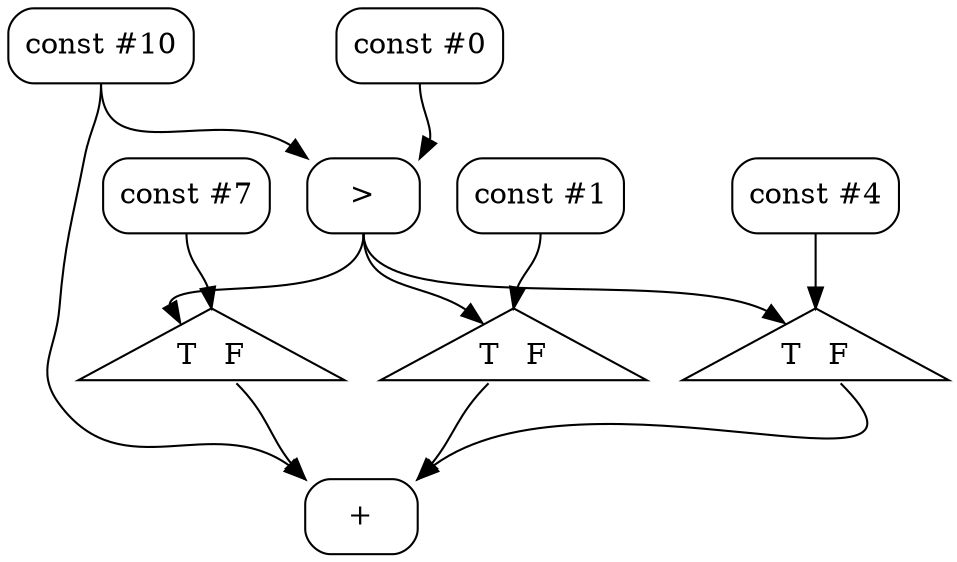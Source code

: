 digraph G{
node [shape=box, style=rounded];
	node [label="const #10"] flowInstConst140223256461256;
node [shape=box, style=rounded];
	node [label="const #4"] flowInstConst140223256458160;
node [shape=box, style=rounded];
	node [label="const #0"] flowInstConst140223256459240;
node [shape=box, style=rounded];
	node [label=">"] flowInstBinop140223256458016;
node [shape=box, style=rounded];
	node [label="const #1"] flowInstConst140223256457296;
node [shape=triangle style=solid];
node [label="T   F"] flowInstSteer140223256460104
node [shape=box, style=rounded];
	node [label="const #7"] flowInstConst140223256458304;
node [shape=triangle style=solid];
node [label="T   F"] flowInstSteer140223256440984
node [shape=triangle style=solid];
node [label="T   F"] flowInstSteer140223256441488
node [shape=box, style=rounded];
	node [label="+"] flowInstBinop140223256444368;
flowInstConst140223256461256 -> flowInstBinop140223256458016 [tailport=s, headport=nw];
flowInstConst140223256459240 -> flowInstBinop140223256458016 [tailport=s, headport=ne];
flowInstConst140223256457296 -> flowInstSteer140223256460104 [tailport=s, headport=n];
flowInstBinop140223256458016 -> flowInstSteer140223256460104 [tailport=s, headport=nw];
flowInstConst140223256458304 -> flowInstSteer140223256440984 [tailport=s, headport=n];
flowInstBinop140223256458016 -> flowInstSteer140223256440984 [tailport=s, headport=nw];
flowInstConst140223256458160 -> flowInstSteer140223256441488 [tailport=s, headport=n];
flowInstBinop140223256458016 -> flowInstSteer140223256441488 [tailport=s, headport=nw];
flowInstConst140223256461256 -> flowInstBinop140223256444368 [tailport=s, headport=nw];
flowInstSteer140223256440984 -> flowInstBinop140223256444368 [tailport=se, headport=nw];
flowInstSteer140223256460104 -> flowInstBinop140223256444368 [tailport=sw, headport=ne];
flowInstSteer140223256441488 -> flowInstBinop140223256444368 [tailport=se, headport=ne];
}
